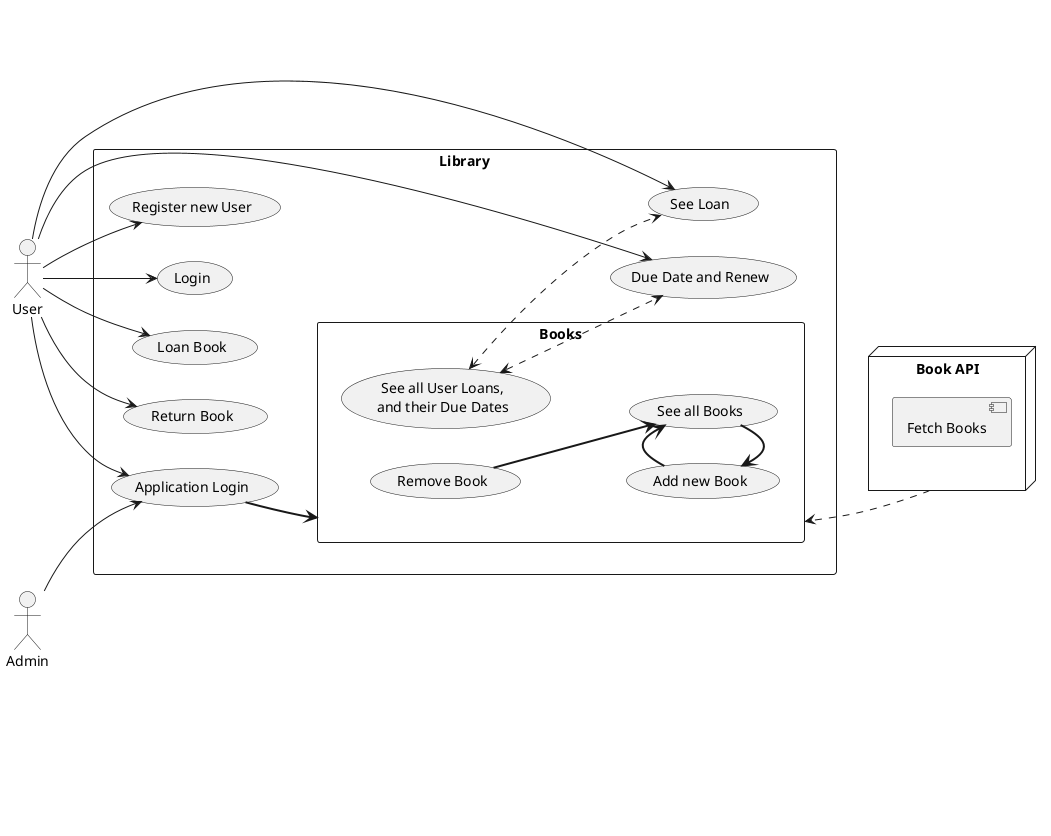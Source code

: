 @startuml

left to right direction
skinparam packageStyle rectangle

node "Book API" as BookAPI {
    [Fetch Books]
}

left to right direction

rectangle Library {

usecase UC0 as "Application Login"
usecase UC1 as "Register new User"
usecase UC2 as "Login"
usecase UC3 as "Loan Book"
usecase UC4 as "See Loan"
usecase UC5 as "Return Book"
usecase UC6 as "Due Date and Renew"

rectangle Books {
        usecase UC7 as "See all User Loans,
        and their Due Dates"
        usecase UC8 as "See all Books"
        usecase UC9 as "Add new Book"
        usecase UC10 as "Remove Book"
        }
}
actor "User" as u

u --> UC0
u --> UC1
u --> UC2
u --> UC3
u --> UC4
u --> UC5
u -> UC6

actor "Admin" as a

BookAPI ..> Books
UC0 ==> Books
a --> UC0

a -[hidden]-> UC7
a -[hidden]-> UC8
a -[hidden]-> UC9
a -[hidden]-> UC10

UC7 <..> UC4
UC7 <..> UC6
UC8 =[hidden]= BookAPI
UC9 <=r= UC8
UC8 <=r= UC9
UC10 ==> UC8



@enduml
